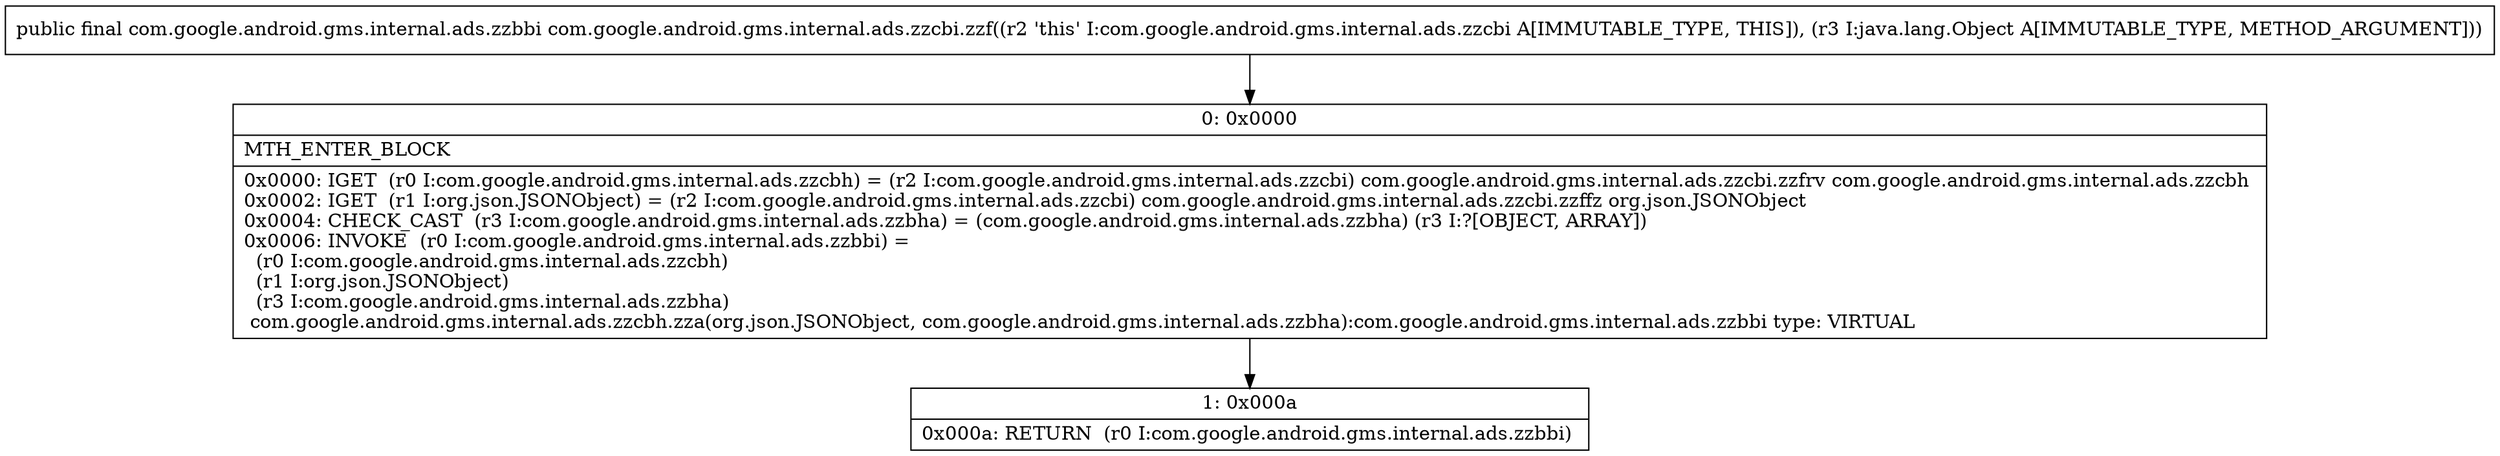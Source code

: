 digraph "CFG forcom.google.android.gms.internal.ads.zzcbi.zzf(Ljava\/lang\/Object;)Lcom\/google\/android\/gms\/internal\/ads\/zzbbi;" {
Node_0 [shape=record,label="{0\:\ 0x0000|MTH_ENTER_BLOCK\l|0x0000: IGET  (r0 I:com.google.android.gms.internal.ads.zzcbh) = (r2 I:com.google.android.gms.internal.ads.zzcbi) com.google.android.gms.internal.ads.zzcbi.zzfrv com.google.android.gms.internal.ads.zzcbh \l0x0002: IGET  (r1 I:org.json.JSONObject) = (r2 I:com.google.android.gms.internal.ads.zzcbi) com.google.android.gms.internal.ads.zzcbi.zzffz org.json.JSONObject \l0x0004: CHECK_CAST  (r3 I:com.google.android.gms.internal.ads.zzbha) = (com.google.android.gms.internal.ads.zzbha) (r3 I:?[OBJECT, ARRAY]) \l0x0006: INVOKE  (r0 I:com.google.android.gms.internal.ads.zzbbi) = \l  (r0 I:com.google.android.gms.internal.ads.zzcbh)\l  (r1 I:org.json.JSONObject)\l  (r3 I:com.google.android.gms.internal.ads.zzbha)\l com.google.android.gms.internal.ads.zzcbh.zza(org.json.JSONObject, com.google.android.gms.internal.ads.zzbha):com.google.android.gms.internal.ads.zzbbi type: VIRTUAL \l}"];
Node_1 [shape=record,label="{1\:\ 0x000a|0x000a: RETURN  (r0 I:com.google.android.gms.internal.ads.zzbbi) \l}"];
MethodNode[shape=record,label="{public final com.google.android.gms.internal.ads.zzbbi com.google.android.gms.internal.ads.zzcbi.zzf((r2 'this' I:com.google.android.gms.internal.ads.zzcbi A[IMMUTABLE_TYPE, THIS]), (r3 I:java.lang.Object A[IMMUTABLE_TYPE, METHOD_ARGUMENT])) }"];
MethodNode -> Node_0;
Node_0 -> Node_1;
}

